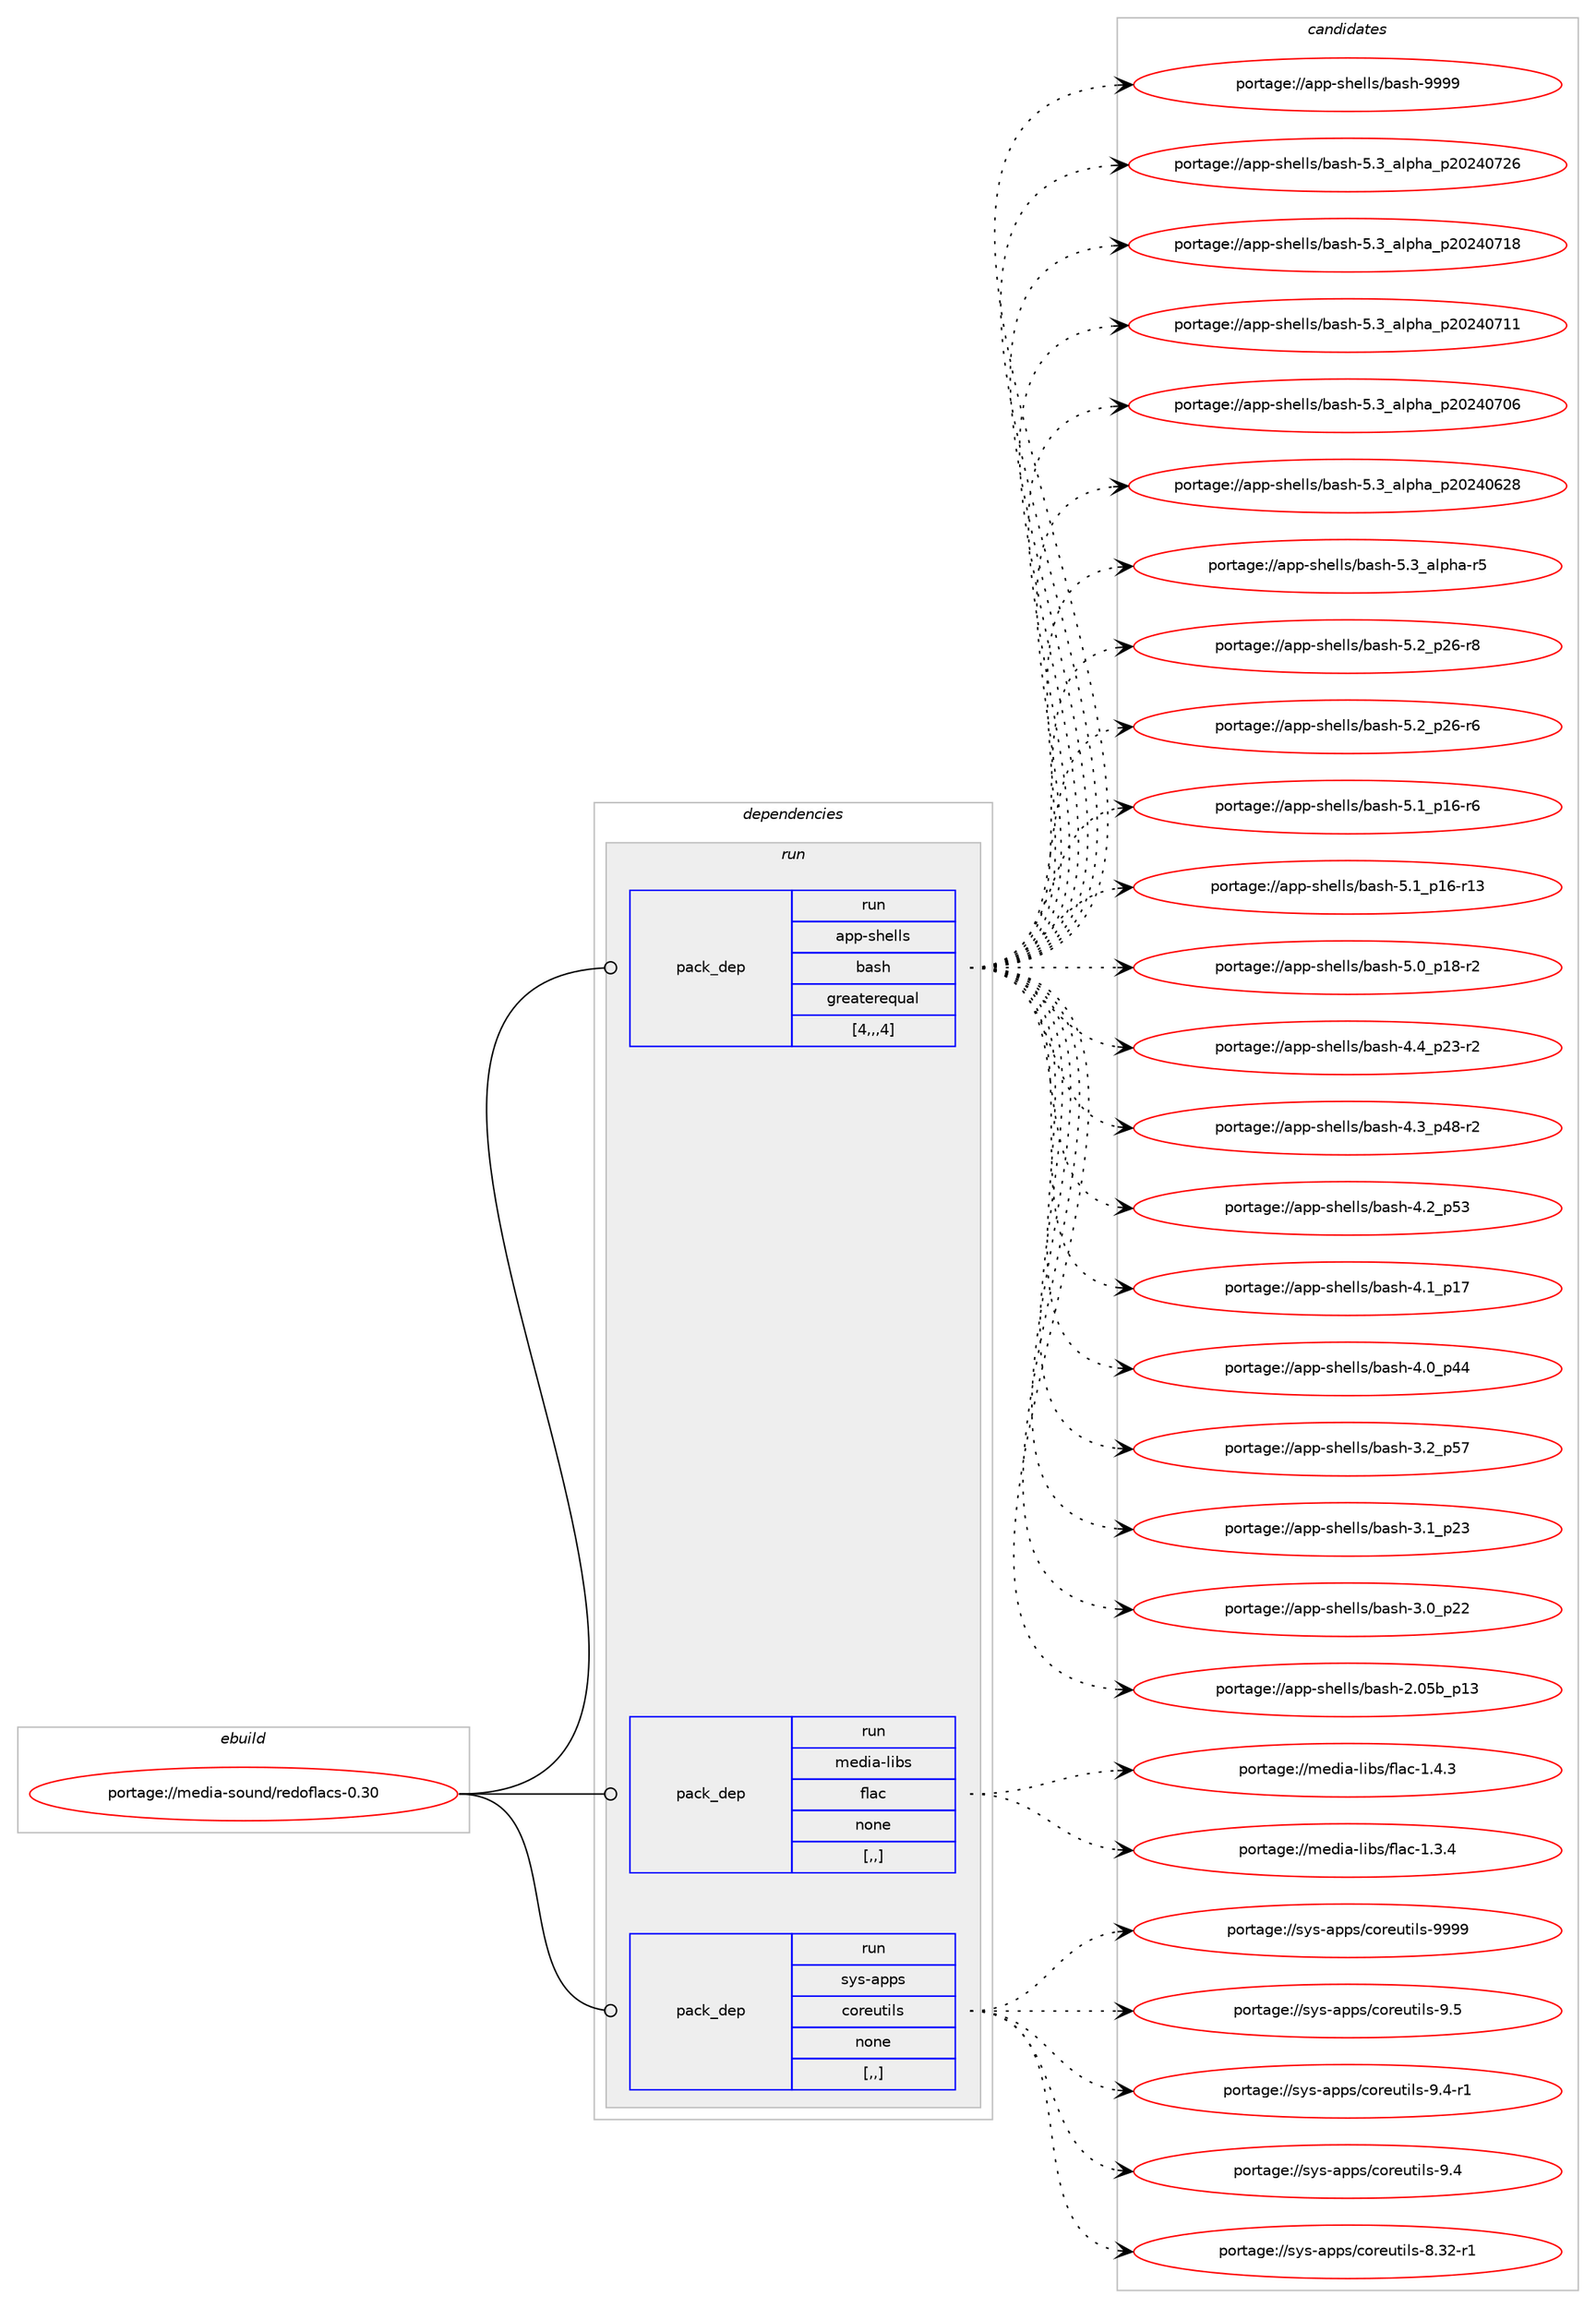 digraph prolog {

# *************
# Graph options
# *************

newrank=true;
concentrate=true;
compound=true;
graph [rankdir=LR,fontname=Helvetica,fontsize=10,ranksep=1.5];#, ranksep=2.5, nodesep=0.2];
edge  [arrowhead=vee];
node  [fontname=Helvetica,fontsize=10];

# **********
# The ebuild
# **********

subgraph cluster_leftcol {
color=gray;
label=<<i>ebuild</i>>;
id [label="portage://media-sound/redoflacs-0.30", color=red, width=4, href="../media-sound/redoflacs-0.30.svg"];
}

# ****************
# The dependencies
# ****************

subgraph cluster_midcol {
color=gray;
label=<<i>dependencies</i>>;
subgraph cluster_compile {
fillcolor="#eeeeee";
style=filled;
label=<<i>compile</i>>;
}
subgraph cluster_compileandrun {
fillcolor="#eeeeee";
style=filled;
label=<<i>compile and run</i>>;
}
subgraph cluster_run {
fillcolor="#eeeeee";
style=filled;
label=<<i>run</i>>;
subgraph pack236569 {
dependency320261 [label=<<TABLE BORDER="0" CELLBORDER="1" CELLSPACING="0" CELLPADDING="4" WIDTH="220"><TR><TD ROWSPAN="6" CELLPADDING="30">pack_dep</TD></TR><TR><TD WIDTH="110">run</TD></TR><TR><TD>app-shells</TD></TR><TR><TD>bash</TD></TR><TR><TD>greaterequal</TD></TR><TR><TD>[4,,,4]</TD></TR></TABLE>>, shape=none, color=blue];
}
id:e -> dependency320261:w [weight=20,style="solid",arrowhead="odot"];
subgraph pack236570 {
dependency320262 [label=<<TABLE BORDER="0" CELLBORDER="1" CELLSPACING="0" CELLPADDING="4" WIDTH="220"><TR><TD ROWSPAN="6" CELLPADDING="30">pack_dep</TD></TR><TR><TD WIDTH="110">run</TD></TR><TR><TD>media-libs</TD></TR><TR><TD>flac</TD></TR><TR><TD>none</TD></TR><TR><TD>[,,]</TD></TR></TABLE>>, shape=none, color=blue];
}
id:e -> dependency320262:w [weight=20,style="solid",arrowhead="odot"];
subgraph pack236571 {
dependency320263 [label=<<TABLE BORDER="0" CELLBORDER="1" CELLSPACING="0" CELLPADDING="4" WIDTH="220"><TR><TD ROWSPAN="6" CELLPADDING="30">pack_dep</TD></TR><TR><TD WIDTH="110">run</TD></TR><TR><TD>sys-apps</TD></TR><TR><TD>coreutils</TD></TR><TR><TD>none</TD></TR><TR><TD>[,,]</TD></TR></TABLE>>, shape=none, color=blue];
}
id:e -> dependency320263:w [weight=20,style="solid",arrowhead="odot"];
}
}

# **************
# The candidates
# **************

subgraph cluster_choices {
rank=same;
color=gray;
label=<<i>candidates</i>>;

subgraph choice236569 {
color=black;
nodesep=1;
choice97112112451151041011081081154798971151044557575757 [label="portage://app-shells/bash-9999", color=red, width=4,href="../app-shells/bash-9999.svg"];
choice971121124511510410110810811547989711510445534651959710811210497951125048505248555054 [label="portage://app-shells/bash-5.3_alpha_p20240726", color=red, width=4,href="../app-shells/bash-5.3_alpha_p20240726.svg"];
choice971121124511510410110810811547989711510445534651959710811210497951125048505248554956 [label="portage://app-shells/bash-5.3_alpha_p20240718", color=red, width=4,href="../app-shells/bash-5.3_alpha_p20240718.svg"];
choice971121124511510410110810811547989711510445534651959710811210497951125048505248554949 [label="portage://app-shells/bash-5.3_alpha_p20240711", color=red, width=4,href="../app-shells/bash-5.3_alpha_p20240711.svg"];
choice971121124511510410110810811547989711510445534651959710811210497951125048505248554854 [label="portage://app-shells/bash-5.3_alpha_p20240706", color=red, width=4,href="../app-shells/bash-5.3_alpha_p20240706.svg"];
choice971121124511510410110810811547989711510445534651959710811210497951125048505248545056 [label="portage://app-shells/bash-5.3_alpha_p20240628", color=red, width=4,href="../app-shells/bash-5.3_alpha_p20240628.svg"];
choice9711211245115104101108108115479897115104455346519597108112104974511453 [label="portage://app-shells/bash-5.3_alpha-r5", color=red, width=4,href="../app-shells/bash-5.3_alpha-r5.svg"];
choice9711211245115104101108108115479897115104455346509511250544511456 [label="portage://app-shells/bash-5.2_p26-r8", color=red, width=4,href="../app-shells/bash-5.2_p26-r8.svg"];
choice9711211245115104101108108115479897115104455346509511250544511454 [label="portage://app-shells/bash-5.2_p26-r6", color=red, width=4,href="../app-shells/bash-5.2_p26-r6.svg"];
choice9711211245115104101108108115479897115104455346499511249544511454 [label="portage://app-shells/bash-5.1_p16-r6", color=red, width=4,href="../app-shells/bash-5.1_p16-r6.svg"];
choice971121124511510410110810811547989711510445534649951124954451144951 [label="portage://app-shells/bash-5.1_p16-r13", color=red, width=4,href="../app-shells/bash-5.1_p16-r13.svg"];
choice9711211245115104101108108115479897115104455346489511249564511450 [label="portage://app-shells/bash-5.0_p18-r2", color=red, width=4,href="../app-shells/bash-5.0_p18-r2.svg"];
choice9711211245115104101108108115479897115104455246529511250514511450 [label="portage://app-shells/bash-4.4_p23-r2", color=red, width=4,href="../app-shells/bash-4.4_p23-r2.svg"];
choice9711211245115104101108108115479897115104455246519511252564511450 [label="portage://app-shells/bash-4.3_p48-r2", color=red, width=4,href="../app-shells/bash-4.3_p48-r2.svg"];
choice971121124511510410110810811547989711510445524650951125351 [label="portage://app-shells/bash-4.2_p53", color=red, width=4,href="../app-shells/bash-4.2_p53.svg"];
choice971121124511510410110810811547989711510445524649951124955 [label="portage://app-shells/bash-4.1_p17", color=red, width=4,href="../app-shells/bash-4.1_p17.svg"];
choice971121124511510410110810811547989711510445524648951125252 [label="portage://app-shells/bash-4.0_p44", color=red, width=4,href="../app-shells/bash-4.0_p44.svg"];
choice971121124511510410110810811547989711510445514650951125355 [label="portage://app-shells/bash-3.2_p57", color=red, width=4,href="../app-shells/bash-3.2_p57.svg"];
choice971121124511510410110810811547989711510445514649951125051 [label="portage://app-shells/bash-3.1_p23", color=red, width=4,href="../app-shells/bash-3.1_p23.svg"];
choice971121124511510410110810811547989711510445514648951125050 [label="portage://app-shells/bash-3.0_p22", color=red, width=4,href="../app-shells/bash-3.0_p22.svg"];
choice9711211245115104101108108115479897115104455046485398951124951 [label="portage://app-shells/bash-2.05b_p13", color=red, width=4,href="../app-shells/bash-2.05b_p13.svg"];
dependency320261:e -> choice97112112451151041011081081154798971151044557575757:w [style=dotted,weight="100"];
dependency320261:e -> choice971121124511510410110810811547989711510445534651959710811210497951125048505248555054:w [style=dotted,weight="100"];
dependency320261:e -> choice971121124511510410110810811547989711510445534651959710811210497951125048505248554956:w [style=dotted,weight="100"];
dependency320261:e -> choice971121124511510410110810811547989711510445534651959710811210497951125048505248554949:w [style=dotted,weight="100"];
dependency320261:e -> choice971121124511510410110810811547989711510445534651959710811210497951125048505248554854:w [style=dotted,weight="100"];
dependency320261:e -> choice971121124511510410110810811547989711510445534651959710811210497951125048505248545056:w [style=dotted,weight="100"];
dependency320261:e -> choice9711211245115104101108108115479897115104455346519597108112104974511453:w [style=dotted,weight="100"];
dependency320261:e -> choice9711211245115104101108108115479897115104455346509511250544511456:w [style=dotted,weight="100"];
dependency320261:e -> choice9711211245115104101108108115479897115104455346509511250544511454:w [style=dotted,weight="100"];
dependency320261:e -> choice9711211245115104101108108115479897115104455346499511249544511454:w [style=dotted,weight="100"];
dependency320261:e -> choice971121124511510410110810811547989711510445534649951124954451144951:w [style=dotted,weight="100"];
dependency320261:e -> choice9711211245115104101108108115479897115104455346489511249564511450:w [style=dotted,weight="100"];
dependency320261:e -> choice9711211245115104101108108115479897115104455246529511250514511450:w [style=dotted,weight="100"];
dependency320261:e -> choice9711211245115104101108108115479897115104455246519511252564511450:w [style=dotted,weight="100"];
dependency320261:e -> choice971121124511510410110810811547989711510445524650951125351:w [style=dotted,weight="100"];
dependency320261:e -> choice971121124511510410110810811547989711510445524649951124955:w [style=dotted,weight="100"];
dependency320261:e -> choice971121124511510410110810811547989711510445524648951125252:w [style=dotted,weight="100"];
dependency320261:e -> choice971121124511510410110810811547989711510445514650951125355:w [style=dotted,weight="100"];
dependency320261:e -> choice971121124511510410110810811547989711510445514649951125051:w [style=dotted,weight="100"];
dependency320261:e -> choice971121124511510410110810811547989711510445514648951125050:w [style=dotted,weight="100"];
dependency320261:e -> choice9711211245115104101108108115479897115104455046485398951124951:w [style=dotted,weight="100"];
}
subgraph choice236570 {
color=black;
nodesep=1;
choice109101100105974510810598115471021089799454946524651 [label="portage://media-libs/flac-1.4.3", color=red, width=4,href="../media-libs/flac-1.4.3.svg"];
choice109101100105974510810598115471021089799454946514652 [label="portage://media-libs/flac-1.3.4", color=red, width=4,href="../media-libs/flac-1.3.4.svg"];
dependency320262:e -> choice109101100105974510810598115471021089799454946524651:w [style=dotted,weight="100"];
dependency320262:e -> choice109101100105974510810598115471021089799454946514652:w [style=dotted,weight="100"];
}
subgraph choice236571 {
color=black;
nodesep=1;
choice115121115459711211211547991111141011171161051081154557575757 [label="portage://sys-apps/coreutils-9999", color=red, width=4,href="../sys-apps/coreutils-9999.svg"];
choice1151211154597112112115479911111410111711610510811545574653 [label="portage://sys-apps/coreutils-9.5", color=red, width=4,href="../sys-apps/coreutils-9.5.svg"];
choice11512111545971121121154799111114101117116105108115455746524511449 [label="portage://sys-apps/coreutils-9.4-r1", color=red, width=4,href="../sys-apps/coreutils-9.4-r1.svg"];
choice1151211154597112112115479911111410111711610510811545574652 [label="portage://sys-apps/coreutils-9.4", color=red, width=4,href="../sys-apps/coreutils-9.4.svg"];
choice1151211154597112112115479911111410111711610510811545564651504511449 [label="portage://sys-apps/coreutils-8.32-r1", color=red, width=4,href="../sys-apps/coreutils-8.32-r1.svg"];
dependency320263:e -> choice115121115459711211211547991111141011171161051081154557575757:w [style=dotted,weight="100"];
dependency320263:e -> choice1151211154597112112115479911111410111711610510811545574653:w [style=dotted,weight="100"];
dependency320263:e -> choice11512111545971121121154799111114101117116105108115455746524511449:w [style=dotted,weight="100"];
dependency320263:e -> choice1151211154597112112115479911111410111711610510811545574652:w [style=dotted,weight="100"];
dependency320263:e -> choice1151211154597112112115479911111410111711610510811545564651504511449:w [style=dotted,weight="100"];
}
}

}
